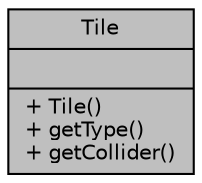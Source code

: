 digraph "Tile"
{
  edge [fontname="Helvetica",fontsize="10",labelfontname="Helvetica",labelfontsize="10"];
  node [fontname="Helvetica",fontsize="10",shape=record];
  Node1 [label="{Tile\n||+ Tile()\l+ getType()\l+ getCollider()\l}",height=0.2,width=0.4,color="black", fillcolor="grey75", style="filled", fontcolor="black"];
}
